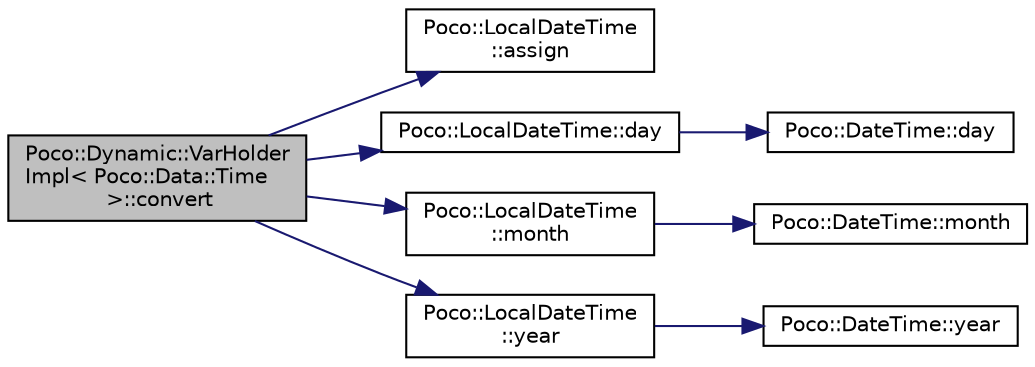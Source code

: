 digraph "Poco::Dynamic::VarHolderImpl&lt; Poco::Data::Time &gt;::convert"
{
 // LATEX_PDF_SIZE
  edge [fontname="Helvetica",fontsize="10",labelfontname="Helvetica",labelfontsize="10"];
  node [fontname="Helvetica",fontsize="10",shape=record];
  rankdir="LR";
  Node1 [label="Poco::Dynamic::VarHolder\lImpl\< Poco::Data::Time\l \>::convert",height=0.2,width=0.4,color="black", fillcolor="grey75", style="filled", fontcolor="black",tooltip=" "];
  Node1 -> Node2 [color="midnightblue",fontsize="10",style="solid",fontname="Helvetica"];
  Node2 [label="Poco::LocalDateTime\l::assign",height=0.2,width=0.4,color="black", fillcolor="white", style="filled",URL="$classPoco_1_1LocalDateTime.html#a593849fdd75ebe9cc18893fa9036927e",tooltip="Assigns a Julian day in the local time zone."];
  Node1 -> Node3 [color="midnightblue",fontsize="10",style="solid",fontname="Helvetica"];
  Node3 [label="Poco::LocalDateTime::day",height=0.2,width=0.4,color="black", fillcolor="white", style="filled",URL="$classPoco_1_1LocalDateTime.html#a9c99cb97f76b393bdad4427c0b9341eb",tooltip=" "];
  Node3 -> Node4 [color="midnightblue",fontsize="10",style="solid",fontname="Helvetica"];
  Node4 [label="Poco::DateTime::day",height=0.2,width=0.4,color="black", fillcolor="white", style="filled",URL="$classPoco_1_1DateTime.html#a5e7e9a650f652015def2e63dec6f2c45",tooltip=" "];
  Node1 -> Node5 [color="midnightblue",fontsize="10",style="solid",fontname="Helvetica"];
  Node5 [label="Poco::LocalDateTime\l::month",height=0.2,width=0.4,color="black", fillcolor="white", style="filled",URL="$classPoco_1_1LocalDateTime.html#ad40ae00cee05778847b85a4d4556848e",tooltip="Returns the year."];
  Node5 -> Node6 [color="midnightblue",fontsize="10",style="solid",fontname="Helvetica"];
  Node6 [label="Poco::DateTime::month",height=0.2,width=0.4,color="black", fillcolor="white", style="filled",URL="$classPoco_1_1DateTime.html#ae4c8b4732c1cecfca350d86741d97ecf",tooltip="Returns the year."];
  Node1 -> Node7 [color="midnightblue",fontsize="10",style="solid",fontname="Helvetica"];
  Node7 [label="Poco::LocalDateTime\l::year",height=0.2,width=0.4,color="black", fillcolor="white", style="filled",URL="$classPoco_1_1LocalDateTime.html#ab89918f5265119ef42bf247f253f94ed",tooltip="Swaps the LocalDateTime with another one."];
  Node7 -> Node8 [color="midnightblue",fontsize="10",style="solid",fontname="Helvetica"];
  Node8 [label="Poco::DateTime::year",height=0.2,width=0.4,color="black", fillcolor="white", style="filled",URL="$classPoco_1_1DateTime.html#acbaa48137150a0cb522903eee4599df8",tooltip="Swaps the DateTime with another one."];
}
